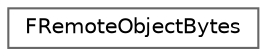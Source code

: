 digraph "Graphical Class Hierarchy"
{
 // INTERACTIVE_SVG=YES
 // LATEX_PDF_SIZE
  bgcolor="transparent";
  edge [fontname=Helvetica,fontsize=10,labelfontname=Helvetica,labelfontsize=10];
  node [fontname=Helvetica,fontsize=10,shape=box,height=0.2,width=0.4];
  rankdir="LR";
  Node0 [id="Node000000",label="FRemoteObjectBytes",height=0.2,width=0.4,color="grey40", fillcolor="white", style="filled",URL="$db/d75/structFRemoteObjectBytes.html",tooltip="Structure that holds serialized remote object data chunk (< 64KB of data) (noexport type)"];
}
